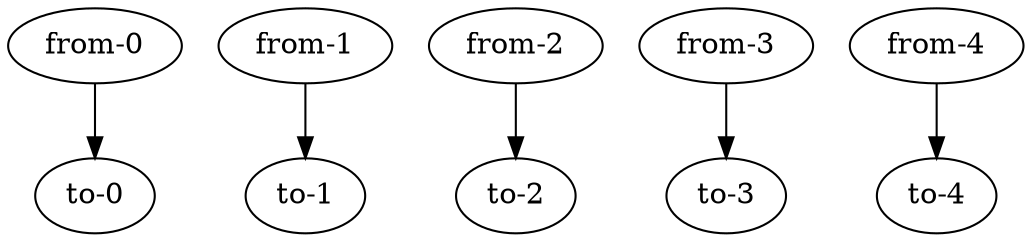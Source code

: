 digraph Taskflow {

p0xc02d50[label="from-0" ];
p0xc02d50 -> p0xc02e40;
p0xc02e40[label="to-0" ];
p0xc02f30[label="from-1" ];
p0xc02f30 -> p0xc03020;
p0xc03020[label="to-1" ];
p0xc03110[label="from-2" ];
p0xc03110 -> p0xc03200;
p0xc03200[label="to-2" ];
p0xc032f0[label="from-3" ];
p0xc032f0 -> p0xc033e0;
p0xc033e0[label="to-3" ];
p0xc034d0[label="from-4" ];
p0xc034d0 -> p0xc035c0;
p0xc035c0[label="to-4" ];
}

